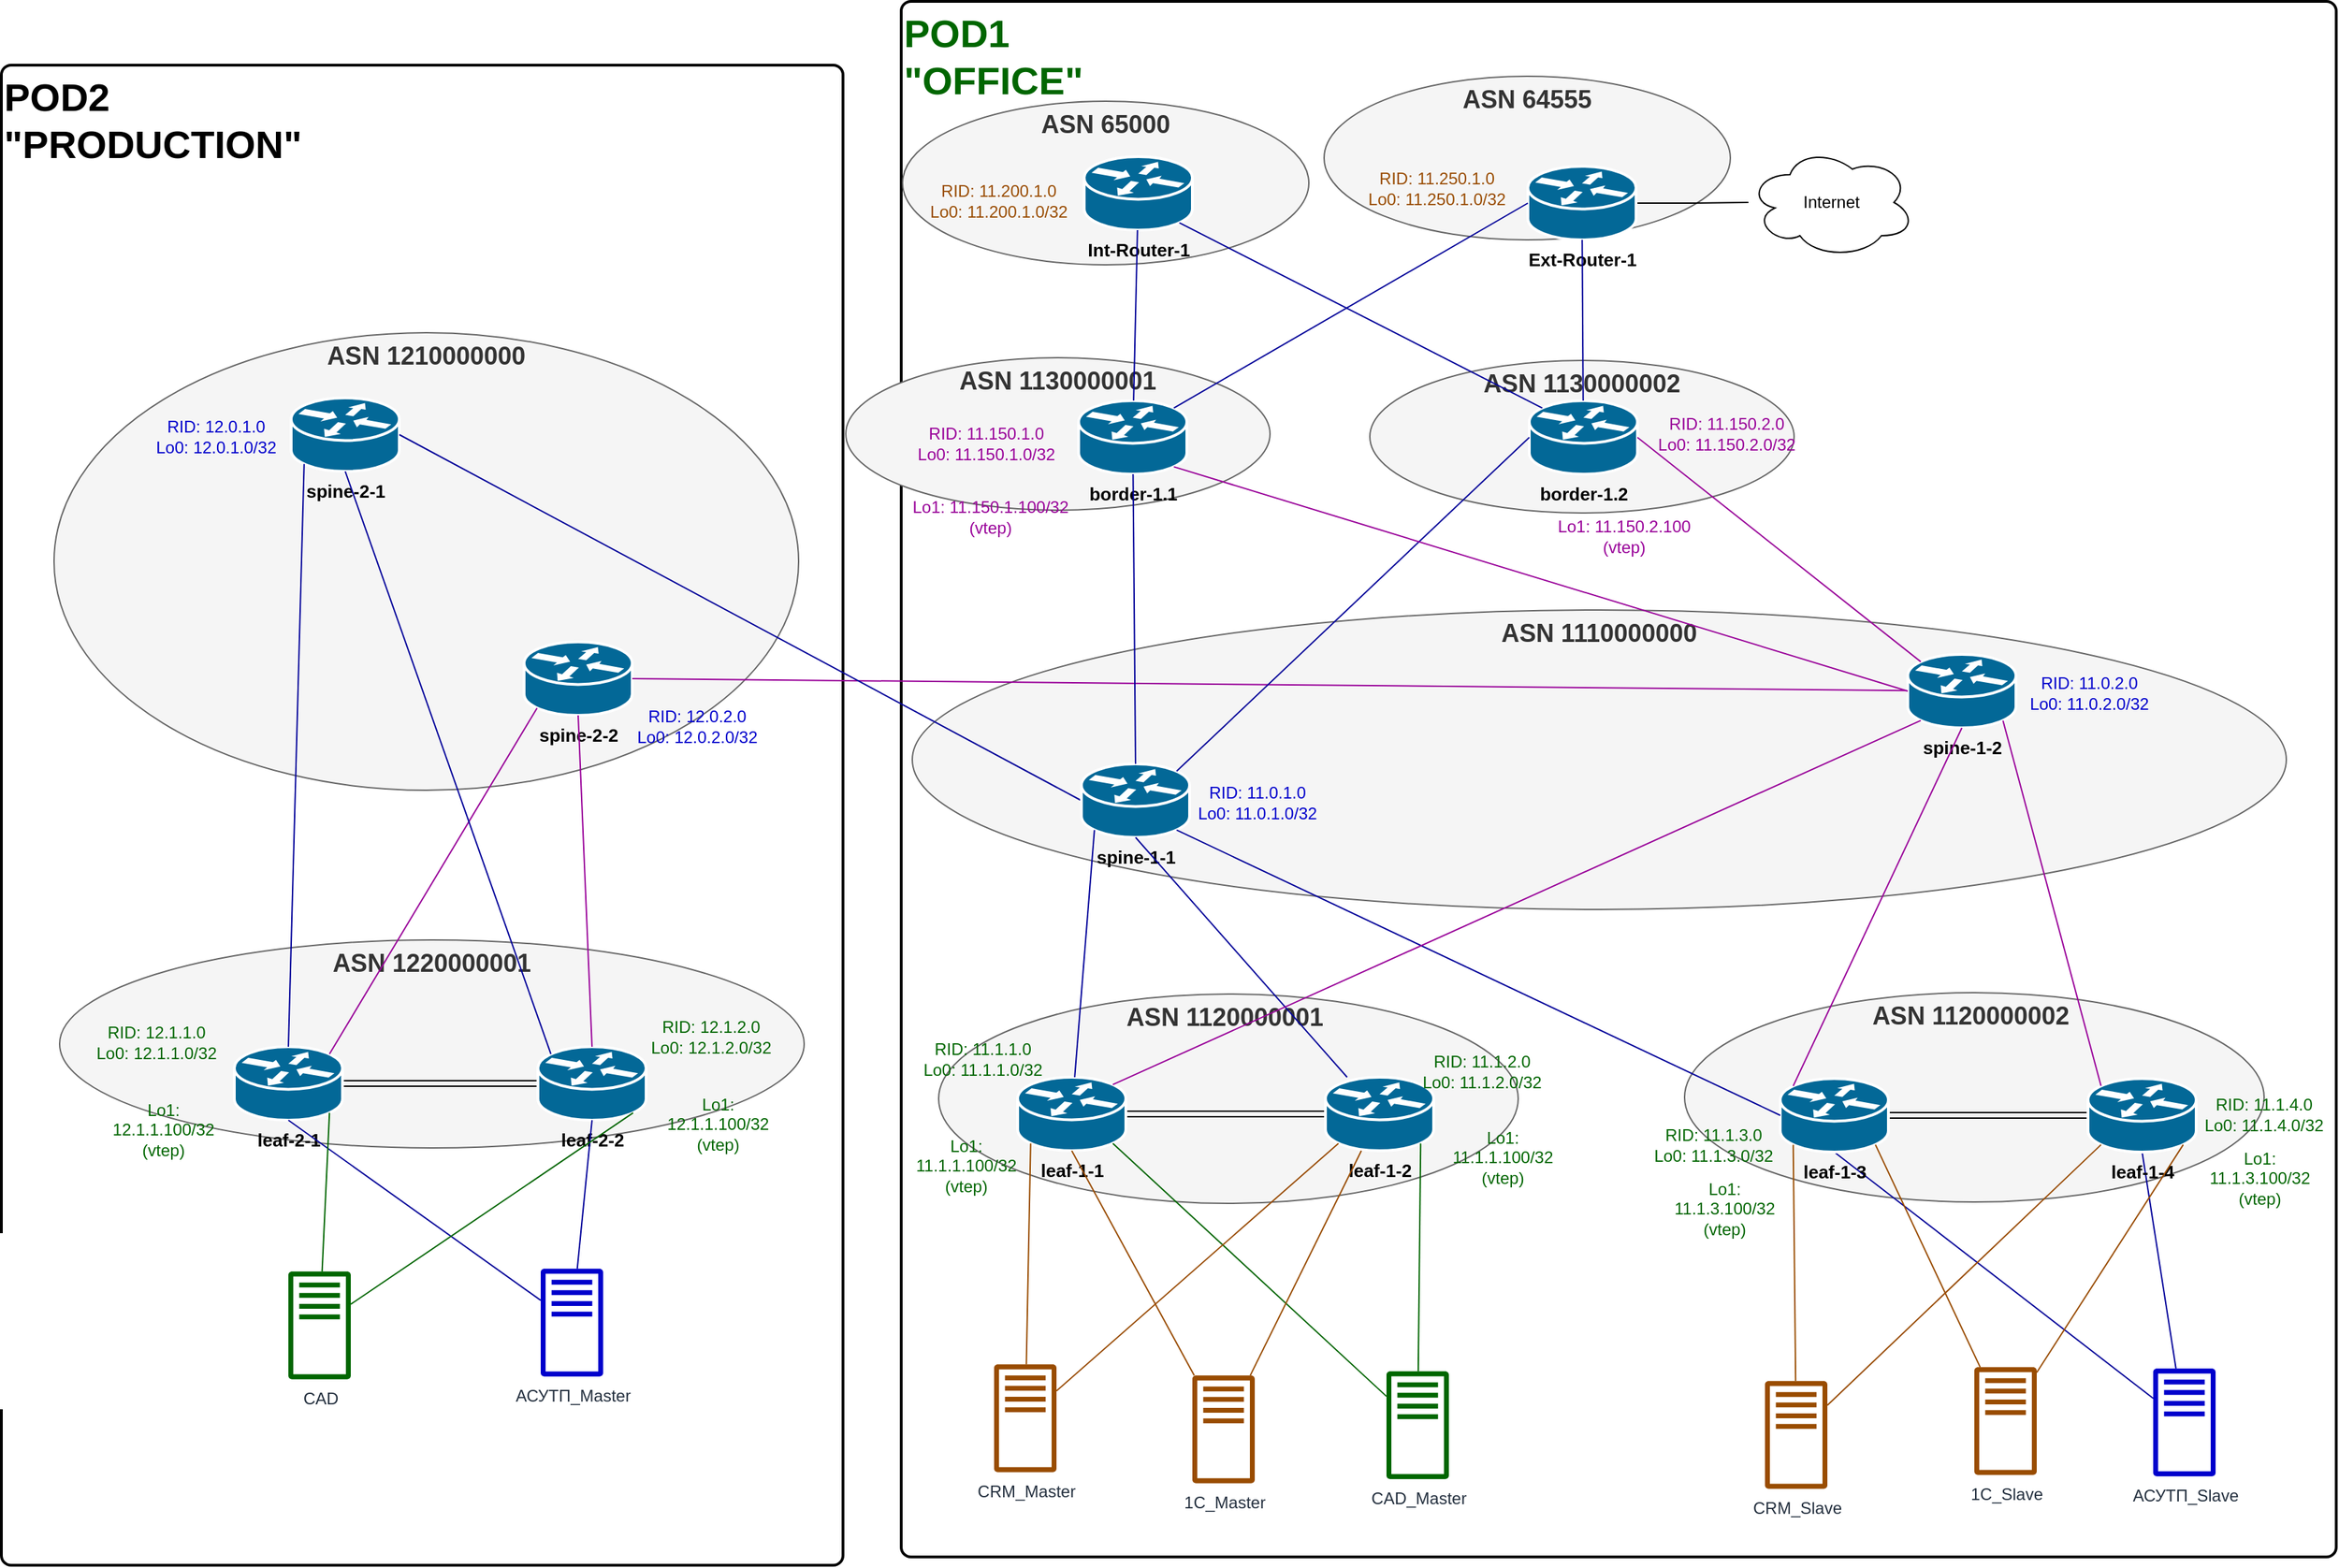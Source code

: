 <mxfile version="22.1.16" type="device">
  <diagram name="BGP underlay" id="HES5_0Id4MavZzvvqZij">
    <mxGraphModel dx="2207" dy="1935" grid="0" gridSize="10" guides="1" tooltips="1" connect="1" arrows="1" fold="1" page="0" pageScale="1" pageWidth="1169" pageHeight="827" math="0" shadow="0">
      <root>
        <mxCell id="0" />
        <mxCell id="1" parent="0" />
        <mxCell id="CJtt-wRgSDD0frSKBa8A-1" value="POD1&lt;br style=&quot;font-size: 28px;&quot;&gt;&quot;OFFICE&quot;" style="rounded=1;whiteSpace=wrap;html=1;absoluteArcSize=1;arcSize=14;strokeWidth=2;align=left;horizontal=1;verticalAlign=top;fontSize=28;fontStyle=1;fontColor=#006600;fillColor=none;" vertex="1" parent="1">
          <mxGeometry x="1189" y="-268" width="1035" height="1122" as="geometry" />
        </mxCell>
        <mxCell id="CJtt-wRgSDD0frSKBa8A-2" value="ASN 1130000002" style="ellipse;whiteSpace=wrap;html=1;fillColor=#f5f5f5;fontColor=#333333;strokeColor=#666666;verticalAlign=top;fontStyle=1;fontSize=18;" vertex="1" parent="1">
          <mxGeometry x="1527" y="-9" width="306" height="110" as="geometry" />
        </mxCell>
        <mxCell id="CJtt-wRgSDD0frSKBa8A-3" value="POD2&lt;br style=&quot;font-size: 28px;&quot;&gt;&quot;PRODUCTION&quot;" style="rounded=1;whiteSpace=wrap;html=1;absoluteArcSize=1;arcSize=14;strokeWidth=2;align=left;horizontal=1;verticalAlign=top;fontSize=28;fontStyle=1;fillColor=none;" vertex="1" parent="1">
          <mxGeometry x="540" y="-222" width="607" height="1082" as="geometry" />
        </mxCell>
        <mxCell id="CJtt-wRgSDD0frSKBa8A-4" value="ASN&amp;nbsp;1220000001" style="ellipse;whiteSpace=wrap;html=1;fillColor=#f5f5f5;fontColor=#333333;strokeColor=#666666;verticalAlign=top;fontStyle=1;fontSize=18;" vertex="1" parent="1">
          <mxGeometry x="582" y="409" width="537" height="150" as="geometry" />
        </mxCell>
        <mxCell id="CJtt-wRgSDD0frSKBa8A-5" value="ASN&amp;nbsp;1210000000" style="ellipse;whiteSpace=wrap;html=1;fillColor=#f5f5f5;fontColor=#333333;strokeColor=#666666;verticalAlign=top;fontStyle=1;fontSize=18;" vertex="1" parent="1">
          <mxGeometry x="578" y="-29" width="537" height="330" as="geometry" />
        </mxCell>
        <mxCell id="CJtt-wRgSDD0frSKBa8A-6" value="ASN 1120000002&amp;nbsp;" style="ellipse;whiteSpace=wrap;html=1;fillColor=#f5f5f5;fontColor=#333333;strokeColor=#666666;verticalAlign=top;fontStyle=1;fontSize=18;" vertex="1" parent="1">
          <mxGeometry x="1754" y="447" width="418" height="151" as="geometry" />
        </mxCell>
        <mxCell id="CJtt-wRgSDD0frSKBa8A-7" value="ASN 1120000001&amp;nbsp;" style="ellipse;whiteSpace=wrap;html=1;fillColor=#f5f5f5;fontColor=#333333;strokeColor=#666666;verticalAlign=top;fontStyle=1;fontSize=18;" vertex="1" parent="1">
          <mxGeometry x="1216" y="448" width="418" height="151" as="geometry" />
        </mxCell>
        <mxCell id="CJtt-wRgSDD0frSKBa8A-8" value="ASN&amp;nbsp;1110000000" style="ellipse;whiteSpace=wrap;html=1;fillColor=#f5f5f5;fontColor=#333333;strokeColor=#666666;verticalAlign=top;fontStyle=1;fontSize=18;" vertex="1" parent="1">
          <mxGeometry x="1197" y="171" width="991" height="216" as="geometry" />
        </mxCell>
        <mxCell id="CJtt-wRgSDD0frSKBa8A-9" value="ASN 1130000001" style="ellipse;whiteSpace=wrap;html=1;fillColor=#f5f5f5;fontColor=#333333;strokeColor=#666666;verticalAlign=top;fontStyle=1;fontSize=18;" vertex="1" parent="1">
          <mxGeometry x="1149" y="-11" width="306" height="110" as="geometry" />
        </mxCell>
        <mxCell id="CJtt-wRgSDD0frSKBa8A-10" value="ASN 65000" style="ellipse;whiteSpace=wrap;html=1;fillColor=#f5f5f5;fontColor=#333333;strokeColor=#666666;verticalAlign=top;fontStyle=1;fontSize=18;" vertex="1" parent="1">
          <mxGeometry x="1190" y="-196" width="293" height="118" as="geometry" />
        </mxCell>
        <mxCell id="CJtt-wRgSDD0frSKBa8A-11" value="ASN 64555" style="ellipse;whiteSpace=wrap;html=1;fillColor=#f5f5f5;fontColor=#333333;strokeColor=#666666;verticalAlign=top;fontStyle=1;fontSize=18;" vertex="1" parent="1">
          <mxGeometry x="1494" y="-214" width="293" height="118" as="geometry" />
        </mxCell>
        <mxCell id="CJtt-wRgSDD0frSKBa8A-12" value="spine-2-1" style="shape=mxgraph.cisco.routers.router;sketch=0;html=1;pointerEvents=1;dashed=0;fillColor=#036897;strokeColor=#ffffff;strokeWidth=2;verticalLabelPosition=bottom;verticalAlign=top;align=center;outlineConnect=0;fontStyle=1;fontSize=13;" vertex="1" parent="1">
          <mxGeometry x="749" y="18" width="78" height="53" as="geometry" />
        </mxCell>
        <mxCell id="CJtt-wRgSDD0frSKBa8A-13" value="spine-2-2" style="shape=mxgraph.cisco.routers.router;sketch=0;html=1;pointerEvents=1;dashed=0;fillColor=#036897;strokeColor=#ffffff;strokeWidth=2;verticalLabelPosition=bottom;verticalAlign=top;align=center;outlineConnect=0;fontStyle=1;fontSize=13;" vertex="1" parent="1">
          <mxGeometry x="917" y="194" width="78" height="53" as="geometry" />
        </mxCell>
        <mxCell id="CJtt-wRgSDD0frSKBa8A-14" style="edgeStyle=orthogonalEdgeStyle;rounded=0;orthogonalLoop=1;jettySize=auto;html=1;endArrow=none;endFill=0;shape=link;" edge="1" parent="1" source="CJtt-wRgSDD0frSKBa8A-15" target="CJtt-wRgSDD0frSKBa8A-16">
          <mxGeometry relative="1" as="geometry" />
        </mxCell>
        <mxCell id="CJtt-wRgSDD0frSKBa8A-15" value="leaf-2-1" style="shape=mxgraph.cisco.routers.router;sketch=0;html=1;pointerEvents=1;dashed=0;fillColor=#036897;strokeColor=#ffffff;strokeWidth=2;verticalLabelPosition=bottom;verticalAlign=top;align=center;outlineConnect=0;fontStyle=1;fontSize=13;" vertex="1" parent="1">
          <mxGeometry x="708" y="486" width="78" height="53" as="geometry" />
        </mxCell>
        <mxCell id="CJtt-wRgSDD0frSKBa8A-16" value="leaf-2-2" style="shape=mxgraph.cisco.routers.router;sketch=0;html=1;pointerEvents=1;dashed=0;fillColor=#036897;strokeColor=#ffffff;strokeWidth=2;verticalLabelPosition=bottom;verticalAlign=top;align=center;outlineConnect=0;fontStyle=1;fontSize=13;" vertex="1" parent="1">
          <mxGeometry x="927" y="486" width="78" height="53" as="geometry" />
        </mxCell>
        <mxCell id="CJtt-wRgSDD0frSKBa8A-17" value="" style="endArrow=none;html=1;rounded=0;entryX=0.12;entryY=0.9;entryDx=0;entryDy=0;entryPerimeter=0;exitX=0.5;exitY=0;exitDx=0;exitDy=0;exitPerimeter=0;fontSize=8;strokeColor=#000099;" edge="1" parent="1" source="CJtt-wRgSDD0frSKBa8A-15" target="CJtt-wRgSDD0frSKBa8A-12">
          <mxGeometry width="50" height="50" relative="1" as="geometry">
            <mxPoint x="1038" y="458" as="sourcePoint" />
            <mxPoint x="1088" y="408" as="targetPoint" />
          </mxGeometry>
        </mxCell>
        <mxCell id="CJtt-wRgSDD0frSKBa8A-18" value="" style="endArrow=none;html=1;rounded=0;exitX=0.88;exitY=0.1;exitDx=0;exitDy=0;exitPerimeter=0;entryX=0.12;entryY=0.9;entryDx=0;entryDy=0;entryPerimeter=0;strokeColor=#990099;" edge="1" parent="1" source="CJtt-wRgSDD0frSKBa8A-15" target="CJtt-wRgSDD0frSKBa8A-13">
          <mxGeometry width="50" height="50" relative="1" as="geometry">
            <mxPoint x="647" y="438" as="sourcePoint" />
            <mxPoint x="797" y="206" as="targetPoint" />
          </mxGeometry>
        </mxCell>
        <mxCell id="CJtt-wRgSDD0frSKBa8A-19" value="" style="endArrow=none;html=1;rounded=0;entryX=0.5;entryY=1;entryDx=0;entryDy=0;entryPerimeter=0;exitX=0.12;exitY=0.1;exitDx=0;exitDy=0;exitPerimeter=0;strokeColor=#000099;" edge="1" parent="1" source="CJtt-wRgSDD0frSKBa8A-16" target="CJtt-wRgSDD0frSKBa8A-12">
          <mxGeometry width="50" height="50" relative="1" as="geometry">
            <mxPoint x="768" y="470" as="sourcePoint" />
            <mxPoint x="818" y="208" as="targetPoint" />
          </mxGeometry>
        </mxCell>
        <mxCell id="CJtt-wRgSDD0frSKBa8A-20" value="" style="endArrow=none;html=1;rounded=0;entryX=0.5;entryY=1;entryDx=0;entryDy=0;entryPerimeter=0;exitX=0.5;exitY=0;exitDx=0;exitDy=0;exitPerimeter=0;strokeColor=#990099;" edge="1" parent="1" source="CJtt-wRgSDD0frSKBa8A-16" target="CJtt-wRgSDD0frSKBa8A-13">
          <mxGeometry width="50" height="50" relative="1" as="geometry">
            <mxPoint x="758" y="465" as="sourcePoint" />
            <mxPoint x="1124" y="228" as="targetPoint" />
          </mxGeometry>
        </mxCell>
        <mxCell id="CJtt-wRgSDD0frSKBa8A-21" value="" style="endArrow=none;html=1;rounded=0;fontSize=11;strokeColor=#990099;entryX=1;entryY=0.5;entryDx=0;entryDy=0;entryPerimeter=0;" edge="1" parent="1" source="CJtt-wRgSDD0frSKBa8A-30" target="CJtt-wRgSDD0frSKBa8A-13">
          <mxGeometry width="50" height="50" relative="1" as="geometry">
            <mxPoint x="951.36" y="464.3" as="sourcePoint" />
            <mxPoint x="1054" y="107" as="targetPoint" />
          </mxGeometry>
        </mxCell>
        <mxCell id="CJtt-wRgSDD0frSKBa8A-22" value="" style="endArrow=none;html=1;rounded=0;entryX=1;entryY=0.5;entryDx=0;entryDy=0;entryPerimeter=0;exitX=0;exitY=0.5;exitDx=0;exitDy=0;exitPerimeter=0;strokeColor=#000099;" edge="1" parent="1" source="CJtt-wRgSDD0frSKBa8A-29" target="CJtt-wRgSDD0frSKBa8A-12">
          <mxGeometry width="50" height="50" relative="1" as="geometry">
            <mxPoint x="981.0" y="459" as="sourcePoint" />
            <mxPoint x="736" y="177" as="targetPoint" />
          </mxGeometry>
        </mxCell>
        <mxCell id="CJtt-wRgSDD0frSKBa8A-23" value="" style="endArrow=none;html=1;rounded=0;fontSize=8;strokeColor=#000099;entryX=0.5;entryY=1;entryDx=0;entryDy=0;entryPerimeter=0;" edge="1" parent="1" source="CJtt-wRgSDD0frSKBa8A-28" target="CJtt-wRgSDD0frSKBa8A-15">
          <mxGeometry width="50" height="50" relative="1" as="geometry">
            <mxPoint x="689.5" y="685" as="sourcePoint" />
            <mxPoint x="790.002" y="530" as="targetPoint" />
          </mxGeometry>
        </mxCell>
        <mxCell id="CJtt-wRgSDD0frSKBa8A-24" value="" style="endArrow=none;html=1;rounded=0;fontSize=8;strokeColor=#000099;entryX=0.5;entryY=1;entryDx=0;entryDy=0;entryPerimeter=0;" edge="1" parent="1" source="CJtt-wRgSDD0frSKBa8A-28" target="CJtt-wRgSDD0frSKBa8A-16">
          <mxGeometry width="50" height="50" relative="1" as="geometry">
            <mxPoint x="838" y="688" as="sourcePoint" />
            <mxPoint x="757" y="549" as="targetPoint" />
          </mxGeometry>
        </mxCell>
        <mxCell id="CJtt-wRgSDD0frSKBa8A-25" value="CAD" style="sketch=0;outlineConnect=0;fontColor=#232F3E;gradientColor=none;fillColor=#006600;strokeColor=none;dashed=0;verticalLabelPosition=bottom;verticalAlign=top;align=center;html=1;fontSize=12;fontStyle=0;aspect=fixed;pointerEvents=1;shape=mxgraph.aws4.traditional_server;" vertex="1" parent="1">
          <mxGeometry x="747" y="648" width="45" height="78" as="geometry" />
        </mxCell>
        <mxCell id="CJtt-wRgSDD0frSKBa8A-26" value="" style="endArrow=none;html=1;rounded=0;fontSize=8;strokeColor=#006600;entryX=0.88;entryY=0.9;entryDx=0;entryDy=0;entryPerimeter=0;" edge="1" parent="1" source="CJtt-wRgSDD0frSKBa8A-25" target="CJtt-wRgSDD0frSKBa8A-16">
          <mxGeometry width="50" height="50" relative="1" as="geometry">
            <mxPoint x="844" y="825" as="sourcePoint" />
            <mxPoint x="972" y="676" as="targetPoint" />
          </mxGeometry>
        </mxCell>
        <mxCell id="CJtt-wRgSDD0frSKBa8A-27" value="" style="endArrow=none;html=1;rounded=0;fontSize=8;strokeColor=#006600;entryX=0.88;entryY=0.9;entryDx=0;entryDy=0;entryPerimeter=0;" edge="1" parent="1" source="CJtt-wRgSDD0frSKBa8A-25" target="CJtt-wRgSDD0frSKBa8A-15">
          <mxGeometry width="50" height="50" relative="1" as="geometry">
            <mxPoint x="841" y="775" as="sourcePoint" />
            <mxPoint x="753" y="676" as="targetPoint" />
          </mxGeometry>
        </mxCell>
        <mxCell id="CJtt-wRgSDD0frSKBa8A-28" value="АСУТП_Master" style="sketch=0;outlineConnect=0;fontColor=#232F3E;gradientColor=none;fillColor=#0000CC;strokeColor=none;dashed=0;verticalLabelPosition=bottom;verticalAlign=top;align=center;html=1;fontSize=12;fontStyle=0;aspect=fixed;pointerEvents=1;shape=mxgraph.aws4.traditional_server;" vertex="1" parent="1">
          <mxGeometry x="929" y="646" width="45" height="78" as="geometry" />
        </mxCell>
        <mxCell id="CJtt-wRgSDD0frSKBa8A-29" value="spine-1-1" style="shape=mxgraph.cisco.routers.router;sketch=0;html=1;pointerEvents=1;dashed=0;fillColor=#036897;strokeColor=#ffffff;strokeWidth=2;verticalLabelPosition=bottom;verticalAlign=top;align=center;outlineConnect=0;fontStyle=1;fontSize=13;" vertex="1" parent="1">
          <mxGeometry x="1319" y="282" width="78" height="53" as="geometry" />
        </mxCell>
        <mxCell id="CJtt-wRgSDD0frSKBa8A-30" value="spine-1-2" style="shape=mxgraph.cisco.routers.router;sketch=0;html=1;pointerEvents=1;dashed=0;fillColor=#036897;strokeColor=#ffffff;strokeWidth=2;verticalLabelPosition=bottom;verticalAlign=top;align=center;outlineConnect=0;fontStyle=1;fontSize=13;" vertex="1" parent="1">
          <mxGeometry x="1915" y="203" width="78" height="53" as="geometry" />
        </mxCell>
        <mxCell id="CJtt-wRgSDD0frSKBa8A-31" style="edgeStyle=orthogonalEdgeStyle;rounded=0;orthogonalLoop=1;jettySize=auto;html=1;endArrow=none;endFill=0;shape=link;" edge="1" parent="1" source="CJtt-wRgSDD0frSKBa8A-32" target="CJtt-wRgSDD0frSKBa8A-33">
          <mxGeometry relative="1" as="geometry" />
        </mxCell>
        <mxCell id="CJtt-wRgSDD0frSKBa8A-32" value="leaf-1-1" style="shape=mxgraph.cisco.routers.router;sketch=0;html=1;pointerEvents=1;dashed=0;fillColor=#036897;strokeColor=#ffffff;strokeWidth=2;verticalLabelPosition=bottom;verticalAlign=top;align=center;outlineConnect=0;fontStyle=1;fontSize=13;" vertex="1" parent="1">
          <mxGeometry x="1273" y="508" width="78" height="53" as="geometry" />
        </mxCell>
        <mxCell id="CJtt-wRgSDD0frSKBa8A-33" value="leaf-1-2" style="shape=mxgraph.cisco.routers.router;sketch=0;html=1;pointerEvents=1;dashed=0;fillColor=#036897;strokeColor=#ffffff;strokeWidth=2;verticalLabelPosition=bottom;verticalAlign=top;align=center;outlineConnect=0;fontStyle=1;fontSize=13;" vertex="1" parent="1">
          <mxGeometry x="1495" y="508" width="78" height="53" as="geometry" />
        </mxCell>
        <mxCell id="CJtt-wRgSDD0frSKBa8A-34" value="" style="endArrow=none;html=1;rounded=0;fontSize=8;strokeColor=#000099;entryX=0.5;entryY=1;entryDx=0;entryDy=0;entryPerimeter=0;" edge="1" parent="1" source="CJtt-wRgSDD0frSKBa8A-39" target="CJtt-wRgSDD0frSKBa8A-49">
          <mxGeometry width="50" height="50" relative="1" as="geometry">
            <mxPoint x="1256.5" y="708" as="sourcePoint" />
            <mxPoint x="1266" y="526" as="targetPoint" />
          </mxGeometry>
        </mxCell>
        <mxCell id="CJtt-wRgSDD0frSKBa8A-35" value="" style="endArrow=none;html=1;rounded=0;fontSize=8;strokeColor=#000099;entryX=0.5;entryY=1;entryDx=0;entryDy=0;entryPerimeter=0;" edge="1" parent="1" source="CJtt-wRgSDD0frSKBa8A-39" target="CJtt-wRgSDD0frSKBa8A-50">
          <mxGeometry width="50" height="50" relative="1" as="geometry">
            <mxPoint x="1405" y="711" as="sourcePoint" />
            <mxPoint x="1324" y="572" as="targetPoint" />
          </mxGeometry>
        </mxCell>
        <mxCell id="CJtt-wRgSDD0frSKBa8A-36" value="CAD_Master" style="sketch=0;outlineConnect=0;fontColor=#232F3E;gradientColor=none;fillColor=#006600;strokeColor=none;dashed=0;verticalLabelPosition=bottom;verticalAlign=top;align=center;html=1;fontSize=12;fontStyle=0;aspect=fixed;pointerEvents=1;shape=mxgraph.aws4.traditional_server;" vertex="1" parent="1">
          <mxGeometry x="1539" y="720" width="45" height="78" as="geometry" />
        </mxCell>
        <mxCell id="CJtt-wRgSDD0frSKBa8A-37" value="" style="endArrow=none;html=1;rounded=0;fontSize=8;strokeColor=#006600;entryX=0.88;entryY=0.9;entryDx=0;entryDy=0;entryPerimeter=0;" edge="1" parent="1" source="CJtt-wRgSDD0frSKBa8A-36" target="CJtt-wRgSDD0frSKBa8A-33">
          <mxGeometry width="50" height="50" relative="1" as="geometry">
            <mxPoint x="1411" y="848" as="sourcePoint" />
            <mxPoint x="1539" y="699" as="targetPoint" />
          </mxGeometry>
        </mxCell>
        <mxCell id="CJtt-wRgSDD0frSKBa8A-38" value="" style="endArrow=none;html=1;rounded=0;fontSize=8;strokeColor=#006600;entryX=0.88;entryY=0.9;entryDx=0;entryDy=0;entryPerimeter=0;" edge="1" parent="1" source="CJtt-wRgSDD0frSKBa8A-36" target="CJtt-wRgSDD0frSKBa8A-32">
          <mxGeometry width="50" height="50" relative="1" as="geometry">
            <mxPoint x="1408" y="798" as="sourcePoint" />
            <mxPoint x="1320" y="699" as="targetPoint" />
          </mxGeometry>
        </mxCell>
        <mxCell id="CJtt-wRgSDD0frSKBa8A-39" value="АСУТП_Slave" style="sketch=0;outlineConnect=0;fontColor=#232F3E;gradientColor=none;fillColor=#0000CC;strokeColor=none;dashed=0;verticalLabelPosition=bottom;verticalAlign=top;align=center;html=1;fontSize=12;fontStyle=0;aspect=fixed;pointerEvents=1;shape=mxgraph.aws4.traditional_server;" vertex="1" parent="1">
          <mxGeometry x="2092" y="718" width="45" height="78" as="geometry" />
        </mxCell>
        <mxCell id="CJtt-wRgSDD0frSKBa8A-40" value="" style="endArrow=none;html=1;rounded=0;entryX=0.12;entryY=0.9;entryDx=0;entryDy=0;entryPerimeter=0;fontSize=8;strokeColor=#000099;" edge="1" parent="1" source="CJtt-wRgSDD0frSKBa8A-32" target="CJtt-wRgSDD0frSKBa8A-29">
          <mxGeometry width="50" height="50" relative="1" as="geometry">
            <mxPoint x="950" y="721" as="sourcePoint" />
            <mxPoint x="959" y="359" as="targetPoint" />
          </mxGeometry>
        </mxCell>
        <mxCell id="CJtt-wRgSDD0frSKBa8A-41" value="CRM_Master" style="sketch=0;outlineConnect=0;fontColor=#232F3E;gradientColor=none;fillColor=#994C00;strokeColor=none;dashed=0;verticalLabelPosition=bottom;verticalAlign=top;align=center;html=1;fontSize=12;fontStyle=0;aspect=fixed;pointerEvents=1;shape=mxgraph.aws4.traditional_server;" vertex="1" parent="1">
          <mxGeometry x="1256" y="715" width="45" height="78" as="geometry" />
        </mxCell>
        <mxCell id="CJtt-wRgSDD0frSKBa8A-42" value="" style="endArrow=none;html=1;rounded=0;fontSize=8;strokeColor=#994C00;entryX=0.12;entryY=0.9;entryDx=0;entryDy=0;entryPerimeter=0;" edge="1" parent="1" source="CJtt-wRgSDD0frSKBa8A-41" target="CJtt-wRgSDD0frSKBa8A-32">
          <mxGeometry width="50" height="50" relative="1" as="geometry">
            <mxPoint x="1385" y="727" as="sourcePoint" />
            <mxPoint x="1419" y="609" as="targetPoint" />
          </mxGeometry>
        </mxCell>
        <mxCell id="CJtt-wRgSDD0frSKBa8A-43" value="" style="endArrow=none;html=1;rounded=0;fontSize=8;strokeColor=#994C00;entryX=0.12;entryY=0.9;entryDx=0;entryDy=0;entryPerimeter=0;" edge="1" parent="1" source="CJtt-wRgSDD0frSKBa8A-41" target="CJtt-wRgSDD0frSKBa8A-33">
          <mxGeometry width="50" height="50" relative="1" as="geometry">
            <mxPoint x="1416" y="744" as="sourcePoint" />
            <mxPoint x="1292" y="566" as="targetPoint" />
          </mxGeometry>
        </mxCell>
        <mxCell id="CJtt-wRgSDD0frSKBa8A-44" value="" style="endArrow=none;html=1;rounded=0;fontSize=8;strokeColor=#000099;entryX=0.5;entryY=1;entryDx=0;entryDy=0;entryPerimeter=0;" edge="1" parent="1" source="CJtt-wRgSDD0frSKBa8A-33" target="CJtt-wRgSDD0frSKBa8A-29">
          <mxGeometry width="50" height="50" relative="1" as="geometry">
            <mxPoint x="1322" y="518" as="sourcePoint" />
            <mxPoint x="1320" y="326" as="targetPoint" />
          </mxGeometry>
        </mxCell>
        <mxCell id="CJtt-wRgSDD0frSKBa8A-45" value="1С_Master" style="sketch=0;outlineConnect=0;fontColor=#232F3E;gradientColor=none;fillColor=#994C00;strokeColor=none;dashed=0;verticalLabelPosition=bottom;verticalAlign=top;align=center;html=1;fontSize=12;fontStyle=0;aspect=fixed;pointerEvents=1;shape=mxgraph.aws4.traditional_server;" vertex="1" parent="1">
          <mxGeometry x="1399" y="723" width="45" height="78" as="geometry" />
        </mxCell>
        <mxCell id="CJtt-wRgSDD0frSKBa8A-46" value="" style="endArrow=none;html=1;rounded=0;fontSize=8;strokeColor=#994C00;entryX=0.5;entryY=1;entryDx=0;entryDy=0;entryPerimeter=0;" edge="1" parent="1" source="CJtt-wRgSDD0frSKBa8A-45" target="CJtt-wRgSDD0frSKBa8A-32">
          <mxGeometry width="50" height="50" relative="1" as="geometry">
            <mxPoint x="1510" y="732" as="sourcePoint" />
            <mxPoint x="1326.0" y="528" as="targetPoint" />
          </mxGeometry>
        </mxCell>
        <mxCell id="CJtt-wRgSDD0frSKBa8A-47" value="" style="endArrow=none;html=1;rounded=0;fontSize=8;strokeColor=#994C00;" edge="1" parent="1" source="CJtt-wRgSDD0frSKBa8A-45" target="CJtt-wRgSDD0frSKBa8A-33">
          <mxGeometry width="50" height="50" relative="1" as="geometry">
            <mxPoint x="1541" y="749" as="sourcePoint" />
            <mxPoint x="1541.791" y="528" as="targetPoint" />
          </mxGeometry>
        </mxCell>
        <mxCell id="CJtt-wRgSDD0frSKBa8A-48" style="edgeStyle=orthogonalEdgeStyle;rounded=0;orthogonalLoop=1;jettySize=auto;html=1;endArrow=none;endFill=0;shape=link;" edge="1" parent="1" source="CJtt-wRgSDD0frSKBa8A-49" target="CJtt-wRgSDD0frSKBa8A-50">
          <mxGeometry relative="1" as="geometry" />
        </mxCell>
        <mxCell id="CJtt-wRgSDD0frSKBa8A-49" value="leaf-1-3" style="shape=mxgraph.cisco.routers.router;sketch=0;html=1;pointerEvents=1;dashed=0;fillColor=#036897;strokeColor=#ffffff;strokeWidth=2;verticalLabelPosition=bottom;verticalAlign=top;align=center;outlineConnect=0;fontStyle=1;fontSize=13;" vertex="1" parent="1">
          <mxGeometry x="1823" y="509" width="78" height="53" as="geometry" />
        </mxCell>
        <mxCell id="CJtt-wRgSDD0frSKBa8A-50" value="leaf-1-4" style="shape=mxgraph.cisco.routers.router;sketch=0;html=1;pointerEvents=1;dashed=0;fillColor=#036897;strokeColor=#ffffff;strokeWidth=2;verticalLabelPosition=bottom;verticalAlign=top;align=center;outlineConnect=0;fontStyle=1;fontSize=13;" vertex="1" parent="1">
          <mxGeometry x="2045" y="509" width="78" height="53" as="geometry" />
        </mxCell>
        <mxCell id="CJtt-wRgSDD0frSKBa8A-51" value="CRM_Slave" style="sketch=0;outlineConnect=0;fontColor=#232F3E;gradientColor=none;fillColor=#994C00;strokeColor=none;dashed=0;verticalLabelPosition=bottom;verticalAlign=top;align=center;html=1;fontSize=12;fontStyle=0;aspect=fixed;pointerEvents=1;shape=mxgraph.aws4.traditional_server;" vertex="1" parent="1">
          <mxGeometry x="1812" y="727" width="45" height="78" as="geometry" />
        </mxCell>
        <mxCell id="CJtt-wRgSDD0frSKBa8A-52" value="" style="endArrow=none;html=1;rounded=0;fontSize=8;strokeColor=#994C00;entryX=0.12;entryY=0.9;entryDx=0;entryDy=0;entryPerimeter=0;" edge="1" parent="1" source="CJtt-wRgSDD0frSKBa8A-51" target="CJtt-wRgSDD0frSKBa8A-49">
          <mxGeometry width="50" height="50" relative="1" as="geometry">
            <mxPoint x="1935" y="728" as="sourcePoint" />
            <mxPoint x="1969" y="610" as="targetPoint" />
          </mxGeometry>
        </mxCell>
        <mxCell id="CJtt-wRgSDD0frSKBa8A-53" value="" style="endArrow=none;html=1;rounded=0;fontSize=8;strokeColor=#994C00;entryX=0.12;entryY=0.9;entryDx=0;entryDy=0;entryPerimeter=0;" edge="1" parent="1" source="CJtt-wRgSDD0frSKBa8A-51" target="CJtt-wRgSDD0frSKBa8A-50">
          <mxGeometry width="50" height="50" relative="1" as="geometry">
            <mxPoint x="1966" y="745" as="sourcePoint" />
            <mxPoint x="1842" y="567" as="targetPoint" />
          </mxGeometry>
        </mxCell>
        <mxCell id="CJtt-wRgSDD0frSKBa8A-54" value="1С_Slave" style="sketch=0;outlineConnect=0;fontColor=#232F3E;gradientColor=none;fillColor=#994C00;strokeColor=none;dashed=0;verticalLabelPosition=bottom;verticalAlign=top;align=center;html=1;fontSize=12;fontStyle=0;aspect=fixed;pointerEvents=1;shape=mxgraph.aws4.traditional_server;" vertex="1" parent="1">
          <mxGeometry x="1963" y="717" width="45" height="78" as="geometry" />
        </mxCell>
        <mxCell id="CJtt-wRgSDD0frSKBa8A-55" value="" style="endArrow=none;html=1;rounded=0;fontSize=8;strokeColor=#994C00;entryX=0.88;entryY=0.9;entryDx=0;entryDy=0;entryPerimeter=0;" edge="1" parent="1" source="CJtt-wRgSDD0frSKBa8A-54" target="CJtt-wRgSDD0frSKBa8A-49">
          <mxGeometry width="50" height="50" relative="1" as="geometry">
            <mxPoint x="2060" y="733" as="sourcePoint" />
            <mxPoint x="1876.0" y="529" as="targetPoint" />
          </mxGeometry>
        </mxCell>
        <mxCell id="CJtt-wRgSDD0frSKBa8A-56" value="" style="endArrow=none;html=1;rounded=0;fontSize=8;strokeColor=#994C00;entryX=0.88;entryY=0.9;entryDx=0;entryDy=0;entryPerimeter=0;" edge="1" parent="1" source="CJtt-wRgSDD0frSKBa8A-54" target="CJtt-wRgSDD0frSKBa8A-50">
          <mxGeometry width="50" height="50" relative="1" as="geometry">
            <mxPoint x="2091" y="750" as="sourcePoint" />
            <mxPoint x="2091.791" y="529" as="targetPoint" />
          </mxGeometry>
        </mxCell>
        <mxCell id="CJtt-wRgSDD0frSKBa8A-57" value="border-1.1" style="shape=mxgraph.cisco.routers.router;sketch=0;html=1;pointerEvents=1;dashed=0;fillColor=#036897;strokeColor=#ffffff;strokeWidth=2;verticalLabelPosition=bottom;verticalAlign=top;align=center;outlineConnect=0;fontStyle=1;fontSize=13;" vertex="1" parent="1">
          <mxGeometry x="1317" y="20" width="78" height="53" as="geometry" />
        </mxCell>
        <mxCell id="CJtt-wRgSDD0frSKBa8A-58" value="border-1.2" style="shape=mxgraph.cisco.routers.router;sketch=0;html=1;pointerEvents=1;dashed=0;fillColor=#036897;strokeColor=#ffffff;strokeWidth=2;verticalLabelPosition=bottom;verticalAlign=top;align=center;outlineConnect=0;fontStyle=1;fontSize=13;" vertex="1" parent="1">
          <mxGeometry x="1642" y="20" width="78" height="53" as="geometry" />
        </mxCell>
        <mxCell id="CJtt-wRgSDD0frSKBa8A-59" value="Int-Router-1" style="shape=mxgraph.cisco.routers.router;sketch=0;html=1;pointerEvents=1;dashed=0;fillColor=#036897;strokeColor=#ffffff;strokeWidth=2;verticalLabelPosition=bottom;verticalAlign=top;align=center;outlineConnect=0;fontStyle=1;fontSize=13;" vertex="1" parent="1">
          <mxGeometry x="1321" y="-156" width="78" height="53" as="geometry" />
        </mxCell>
        <mxCell id="CJtt-wRgSDD0frSKBa8A-60" style="edgeStyle=orthogonalEdgeStyle;rounded=0;orthogonalLoop=1;jettySize=auto;html=1;exitX=1;exitY=0.5;exitDx=0;exitDy=0;exitPerimeter=0;endArrow=none;endFill=0;" edge="1" parent="1" source="CJtt-wRgSDD0frSKBa8A-61" target="CJtt-wRgSDD0frSKBa8A-74">
          <mxGeometry relative="1" as="geometry" />
        </mxCell>
        <mxCell id="CJtt-wRgSDD0frSKBa8A-61" value="Ext-Router-1" style="shape=mxgraph.cisco.routers.router;sketch=0;html=1;pointerEvents=1;dashed=0;fillColor=#036897;strokeColor=#ffffff;strokeWidth=2;verticalLabelPosition=bottom;verticalAlign=top;align=center;outlineConnect=0;fontStyle=1;fontSize=13;" vertex="1" parent="1">
          <mxGeometry x="1641" y="-149" width="78" height="53" as="geometry" />
        </mxCell>
        <mxCell id="CJtt-wRgSDD0frSKBa8A-62" value="" style="endArrow=none;html=1;rounded=0;fontSize=8;strokeColor=#000099;" edge="1" parent="1" source="CJtt-wRgSDD0frSKBa8A-57" target="CJtt-wRgSDD0frSKBa8A-59">
          <mxGeometry width="50" height="50" relative="1" as="geometry">
            <mxPoint x="959" y="328" as="sourcePoint" />
            <mxPoint x="788" y="131" as="targetPoint" />
          </mxGeometry>
        </mxCell>
        <mxCell id="CJtt-wRgSDD0frSKBa8A-63" value="" style="endArrow=none;html=1;rounded=0;entryX=0.88;entryY=0.9;entryDx=0;entryDy=0;entryPerimeter=0;fontSize=8;strokeColor=#000099;exitX=0.12;exitY=0.1;exitDx=0;exitDy=0;exitPerimeter=0;" edge="1" parent="1" source="CJtt-wRgSDD0frSKBa8A-58" target="CJtt-wRgSDD0frSKBa8A-59">
          <mxGeometry width="50" height="50" relative="1" as="geometry">
            <mxPoint x="1401" y="4" as="sourcePoint" />
            <mxPoint x="1392" y="-151" as="targetPoint" />
          </mxGeometry>
        </mxCell>
        <mxCell id="CJtt-wRgSDD0frSKBa8A-64" value="" style="endArrow=none;html=1;rounded=0;entryX=0;entryY=0.5;entryDx=0;entryDy=0;entryPerimeter=0;fontSize=8;strokeColor=#000099;exitX=0.88;exitY=0.1;exitDx=0;exitDy=0;exitPerimeter=0;" edge="1" parent="1" source="CJtt-wRgSDD0frSKBa8A-57" target="CJtt-wRgSDD0frSKBa8A-61">
          <mxGeometry width="50" height="50" relative="1" as="geometry">
            <mxPoint x="1401" y="4" as="sourcePoint" />
            <mxPoint x="1392" y="-151" as="targetPoint" />
          </mxGeometry>
        </mxCell>
        <mxCell id="CJtt-wRgSDD0frSKBa8A-65" value="" style="endArrow=none;html=1;rounded=0;fontSize=8;strokeColor=#000099;" edge="1" parent="1" source="CJtt-wRgSDD0frSKBa8A-58" target="CJtt-wRgSDD0frSKBa8A-61">
          <mxGeometry width="50" height="50" relative="1" as="geometry">
            <mxPoint x="1401" y="-64" as="sourcePoint" />
            <mxPoint x="1392" y="-219" as="targetPoint" />
          </mxGeometry>
        </mxCell>
        <mxCell id="CJtt-wRgSDD0frSKBa8A-66" value="" style="endArrow=none;html=1;rounded=0;entryX=0.88;entryY=0.9;entryDx=0;entryDy=0;entryPerimeter=0;fontSize=8;strokeColor=#000099;exitX=0;exitY=0.5;exitDx=0;exitDy=0;exitPerimeter=0;" edge="1" parent="1" source="CJtt-wRgSDD0frSKBa8A-49" target="CJtt-wRgSDD0frSKBa8A-29">
          <mxGeometry width="50" height="50" relative="1" as="geometry">
            <mxPoint x="1533" y="518" as="sourcePoint" />
            <mxPoint x="1438" y="294" as="targetPoint" />
          </mxGeometry>
        </mxCell>
        <mxCell id="CJtt-wRgSDD0frSKBa8A-67" value="" style="endArrow=none;html=1;rounded=0;entryX=0.12;entryY=0.9;entryDx=0;entryDy=0;entryPerimeter=0;fontSize=11;strokeColor=#990099;exitX=0.88;exitY=0.1;exitDx=0;exitDy=0;exitPerimeter=0;" edge="1" parent="1" source="CJtt-wRgSDD0frSKBa8A-32" target="CJtt-wRgSDD0frSKBa8A-30">
          <mxGeometry width="50" height="50" relative="1" as="geometry">
            <mxPoint x="1327" y="518" as="sourcePoint" />
            <mxPoint x="1371" y="294" as="targetPoint" />
          </mxGeometry>
        </mxCell>
        <mxCell id="CJtt-wRgSDD0frSKBa8A-68" value="" style="endArrow=none;html=1;rounded=0;entryX=0.5;entryY=1;entryDx=0;entryDy=0;entryPerimeter=0;fontSize=11;strokeColor=#990099;exitX=0.12;exitY=0.1;exitDx=0;exitDy=0;exitPerimeter=0;" edge="1" parent="1" source="CJtt-wRgSDD0frSKBa8A-49" target="CJtt-wRgSDD0frSKBa8A-30">
          <mxGeometry width="50" height="50" relative="1" as="geometry">
            <mxPoint x="1352" y="523" as="sourcePoint" />
            <mxPoint x="1613" y="142" as="targetPoint" />
          </mxGeometry>
        </mxCell>
        <mxCell id="CJtt-wRgSDD0frSKBa8A-69" value="" style="endArrow=none;html=1;rounded=0;entryX=0.88;entryY=0.9;entryDx=0;entryDy=0;entryPerimeter=0;fontSize=11;strokeColor=#990099;exitX=0.12;exitY=0.1;exitDx=0;exitDy=0;exitPerimeter=0;" edge="1" parent="1" source="CJtt-wRgSDD0frSKBa8A-50" target="CJtt-wRgSDD0frSKBa8A-30">
          <mxGeometry width="50" height="50" relative="1" as="geometry">
            <mxPoint x="1842" y="524" as="sourcePoint" />
            <mxPoint x="1643" y="147" as="targetPoint" />
          </mxGeometry>
        </mxCell>
        <mxCell id="CJtt-wRgSDD0frSKBa8A-70" value="" style="endArrow=none;html=1;rounded=0;entryX=0.88;entryY=0.1;entryDx=0;entryDy=0;entryPerimeter=0;fontSize=8;strokeColor=#000099;exitX=0;exitY=0.5;exitDx=0;exitDy=0;exitPerimeter=0;" edge="1" parent="1" source="CJtt-wRgSDD0frSKBa8A-58" target="CJtt-wRgSDD0frSKBa8A-29">
          <mxGeometry width="50" height="50" relative="1" as="geometry">
            <mxPoint x="2064" y="524" as="sourcePoint" />
            <mxPoint x="1673" y="142" as="targetPoint" />
          </mxGeometry>
        </mxCell>
        <mxCell id="CJtt-wRgSDD0frSKBa8A-71" value="" style="endArrow=none;html=1;rounded=0;entryX=0.5;entryY=0;entryDx=0;entryDy=0;entryPerimeter=0;fontSize=8;strokeColor=#000099;" edge="1" parent="1" source="CJtt-wRgSDD0frSKBa8A-57" target="CJtt-wRgSDD0frSKBa8A-29">
          <mxGeometry width="50" height="50" relative="1" as="geometry">
            <mxPoint x="2184" y="403" as="sourcePoint" />
            <mxPoint x="1385" y="307" as="targetPoint" />
          </mxGeometry>
        </mxCell>
        <mxCell id="CJtt-wRgSDD0frSKBa8A-72" value="" style="endArrow=none;html=1;rounded=0;fontSize=11;strokeColor=#990099;exitX=0.88;exitY=0.9;exitDx=0;exitDy=0;exitPerimeter=0;entryX=0;entryY=0.5;entryDx=0;entryDy=0;entryPerimeter=0;" edge="1" parent="1" source="CJtt-wRgSDD0frSKBa8A-57" target="CJtt-wRgSDD0frSKBa8A-30">
          <mxGeometry width="50" height="50" relative="1" as="geometry">
            <mxPoint x="2064" y="524" as="sourcePoint" />
            <mxPoint x="1736" y="104" as="targetPoint" />
          </mxGeometry>
        </mxCell>
        <mxCell id="CJtt-wRgSDD0frSKBa8A-73" value="" style="endArrow=none;html=1;rounded=0;fontSize=11;strokeColor=#990099;exitX=1;exitY=0.5;exitDx=0;exitDy=0;exitPerimeter=0;entryX=0.12;entryY=0.1;entryDx=0;entryDy=0;entryPerimeter=0;" edge="1" parent="1" source="CJtt-wRgSDD0frSKBa8A-58" target="CJtt-wRgSDD0frSKBa8A-30">
          <mxGeometry width="50" height="50" relative="1" as="geometry">
            <mxPoint x="2193" y="224" as="sourcePoint" />
            <mxPoint x="1682" y="121" as="targetPoint" />
          </mxGeometry>
        </mxCell>
        <mxCell id="CJtt-wRgSDD0frSKBa8A-74" value="Internet" style="ellipse;shape=cloud;whiteSpace=wrap;html=1;" vertex="1" parent="1">
          <mxGeometry x="1800" y="-163" width="120" height="80" as="geometry" />
        </mxCell>
        <mxCell id="CJtt-wRgSDD0frSKBa8A-75" value="RID: 11.0.1.0&lt;br&gt;Lo0: 11.0.1.0/32" style="text;strokeColor=none;align=center;fillColor=none;html=1;verticalAlign=middle;whiteSpace=wrap;rounded=0;fontColor=#0000CC;" vertex="1" parent="1">
          <mxGeometry x="1401" y="295" width="90" height="30" as="geometry" />
        </mxCell>
        <mxCell id="CJtt-wRgSDD0frSKBa8A-76" value="RID: 11.0.2.0&lt;br&gt;Lo0: 11.0.2.0/32" style="text;strokeColor=none;align=center;fillColor=none;html=1;verticalAlign=middle;whiteSpace=wrap;rounded=0;fontColor=#0000CC;" vertex="1" parent="1">
          <mxGeometry x="2001" y="216" width="90" height="30" as="geometry" />
        </mxCell>
        <mxCell id="CJtt-wRgSDD0frSKBa8A-77" value="RID: 11.1.1.0&lt;br&gt;Lo0: 11.1.1.0/32" style="text;strokeColor=none;align=center;fillColor=none;html=1;verticalAlign=middle;whiteSpace=wrap;rounded=0;fontColor=#006600;" vertex="1" parent="1">
          <mxGeometry x="1203" y="480" width="90" height="30" as="geometry" />
        </mxCell>
        <mxCell id="CJtt-wRgSDD0frSKBa8A-78" value="RID: 11.1.2.0&lt;br&gt;Lo0: 11.1.2.0/32" style="text;strokeColor=none;align=center;fillColor=none;html=1;verticalAlign=middle;whiteSpace=wrap;rounded=0;fontColor=#006600;" vertex="1" parent="1">
          <mxGeometry x="1563" y="489" width="90" height="30" as="geometry" />
        </mxCell>
        <mxCell id="CJtt-wRgSDD0frSKBa8A-79" value="RID: 11.1.3.0&lt;br&gt;Lo0: 11.1.3.0/32" style="text;strokeColor=none;align=center;fillColor=none;html=1;verticalAlign=middle;whiteSpace=wrap;rounded=0;fontColor=#006600;" vertex="1" parent="1">
          <mxGeometry x="1730" y="542" width="90" height="30" as="geometry" />
        </mxCell>
        <mxCell id="CJtt-wRgSDD0frSKBa8A-80" value="RID: 11.1.4.0&lt;br&gt;Lo0: 11.1.4.0/32" style="text;strokeColor=none;align=center;fillColor=none;html=1;verticalAlign=middle;whiteSpace=wrap;rounded=0;fontColor=#006600;" vertex="1" parent="1">
          <mxGeometry x="2127" y="520" width="90" height="30" as="geometry" />
        </mxCell>
        <mxCell id="CJtt-wRgSDD0frSKBa8A-81" value="RID: 11.150.1.0&lt;br&gt;Lo0: 11.150.1.0/32" style="text;strokeColor=none;align=center;fillColor=none;html=1;verticalAlign=middle;whiteSpace=wrap;rounded=0;fontColor=#990099;" vertex="1" parent="1">
          <mxGeometry x="1195" y="36" width="111" height="30" as="geometry" />
        </mxCell>
        <mxCell id="CJtt-wRgSDD0frSKBa8A-82" value="RID: 11.150.2.0&lt;br&gt;Lo0: 11.150.2.0/32" style="text;strokeColor=none;align=center;fillColor=none;html=1;verticalAlign=middle;whiteSpace=wrap;rounded=0;fontColor=#990099;" vertex="1" parent="1">
          <mxGeometry x="1729" y="29" width="111" height="30" as="geometry" />
        </mxCell>
        <mxCell id="CJtt-wRgSDD0frSKBa8A-83" value="RID: 11.200.1.0&lt;br&gt;Lo0: 11.200.1.0/32" style="text;strokeColor=none;align=center;fillColor=none;html=1;verticalAlign=middle;whiteSpace=wrap;rounded=0;fontColor=#994C00;" vertex="1" parent="1">
          <mxGeometry x="1204" y="-139" width="111" height="30" as="geometry" />
        </mxCell>
        <mxCell id="CJtt-wRgSDD0frSKBa8A-84" value="RID: 11.250.1.0&lt;br&gt;Lo0: 11.250.1.0/32" style="text;strokeColor=none;align=center;fillColor=none;html=1;verticalAlign=middle;whiteSpace=wrap;rounded=0;fontColor=#994C00;" vertex="1" parent="1">
          <mxGeometry x="1520" y="-148" width="111" height="30" as="geometry" />
        </mxCell>
        <mxCell id="CJtt-wRgSDD0frSKBa8A-85" value="Lo1: 11.1.1.100/32 (vtep)" style="text;strokeColor=none;align=center;fillColor=none;html=1;verticalAlign=middle;whiteSpace=wrap;rounded=0;fontColor=#006600;" vertex="1" parent="1">
          <mxGeometry x="1191" y="557" width="90" height="30" as="geometry" />
        </mxCell>
        <mxCell id="CJtt-wRgSDD0frSKBa8A-86" value="Lo1: 11.1.1.100/32 (vtep)" style="text;strokeColor=none;align=center;fillColor=none;html=1;verticalAlign=middle;whiteSpace=wrap;rounded=0;fontColor=#006600;" vertex="1" parent="1">
          <mxGeometry x="1578" y="551" width="90" height="30" as="geometry" />
        </mxCell>
        <mxCell id="CJtt-wRgSDD0frSKBa8A-87" value="Lo1: 11.1.3.100/32 (vtep)" style="text;strokeColor=none;align=center;fillColor=none;html=1;verticalAlign=middle;whiteSpace=wrap;rounded=0;fontColor=#006600;" vertex="1" parent="1">
          <mxGeometry x="1738" y="588" width="90" height="30" as="geometry" />
        </mxCell>
        <mxCell id="CJtt-wRgSDD0frSKBa8A-88" value="Lo1: 11.1.3.100/32 (vtep)" style="text;strokeColor=none;align=center;fillColor=none;html=1;verticalAlign=middle;whiteSpace=wrap;rounded=0;fontColor=#006600;" vertex="1" parent="1">
          <mxGeometry x="2124" y="566" width="90" height="30" as="geometry" />
        </mxCell>
        <mxCell id="CJtt-wRgSDD0frSKBa8A-89" value="Lo1: 11.150.1.100/32 (vtep)" style="text;strokeColor=none;align=center;fillColor=none;html=1;verticalAlign=middle;whiteSpace=wrap;rounded=0;fontColor=#990099;" vertex="1" parent="1">
          <mxGeometry x="1196" y="89" width="115" height="30" as="geometry" />
        </mxCell>
        <mxCell id="CJtt-wRgSDD0frSKBa8A-90" value="Lo1: 11.150.2.100 (vtep)" style="text;strokeColor=none;align=center;fillColor=none;html=1;verticalAlign=middle;whiteSpace=wrap;rounded=0;fontColor=#990099;" vertex="1" parent="1">
          <mxGeometry x="1653" y="103" width="115" height="30" as="geometry" />
        </mxCell>
        <mxCell id="CJtt-wRgSDD0frSKBa8A-91" value="RID: 12.0.1.0&lt;br&gt;Lo0: 12.0.1.0/32" style="text;strokeColor=none;align=center;fillColor=none;html=1;verticalAlign=middle;whiteSpace=wrap;rounded=0;fontColor=#0000CC;" vertex="1" parent="1">
          <mxGeometry x="650" y="31" width="90" height="30" as="geometry" />
        </mxCell>
        <mxCell id="CJtt-wRgSDD0frSKBa8A-92" value="RID: 12.0.2.0&lt;br&gt;Lo0: 12.0.2.0/32" style="text;strokeColor=none;align=center;fillColor=none;html=1;verticalAlign=middle;whiteSpace=wrap;rounded=0;fontColor=#0000CC;" vertex="1" parent="1">
          <mxGeometry x="997" y="240" width="90" height="30" as="geometry" />
        </mxCell>
        <mxCell id="CJtt-wRgSDD0frSKBa8A-93" value="RID: 12.1.1.0&lt;br&gt;Lo0: 12.1.1.0/32" style="text;strokeColor=none;align=center;fillColor=none;html=1;verticalAlign=middle;whiteSpace=wrap;rounded=0;fontColor=#006600;" vertex="1" parent="1">
          <mxGeometry x="607" y="468" width="90" height="30" as="geometry" />
        </mxCell>
        <mxCell id="CJtt-wRgSDD0frSKBa8A-94" value="Lo1: 12.1.1.100/32 (vtep)" style="text;strokeColor=none;align=center;fillColor=none;html=1;verticalAlign=middle;whiteSpace=wrap;rounded=0;fontColor=#006600;" vertex="1" parent="1">
          <mxGeometry x="612" y="531" width="90" height="30" as="geometry" />
        </mxCell>
        <mxCell id="CJtt-wRgSDD0frSKBa8A-95" value="RID: 12.1.2.0&lt;br&gt;Lo0: 12.1.2.0/32" style="text;strokeColor=none;align=center;fillColor=none;html=1;verticalAlign=middle;whiteSpace=wrap;rounded=0;fontColor=#006600;" vertex="1" parent="1">
          <mxGeometry x="1007" y="464" width="90" height="30" as="geometry" />
        </mxCell>
        <mxCell id="CJtt-wRgSDD0frSKBa8A-96" value="Lo1: 12.1.1.100/32 (vtep)" style="text;strokeColor=none;align=center;fillColor=none;html=1;verticalAlign=middle;whiteSpace=wrap;rounded=0;fontColor=#006600;" vertex="1" parent="1">
          <mxGeometry x="1012" y="527" width="90" height="30" as="geometry" />
        </mxCell>
      </root>
    </mxGraphModel>
  </diagram>
</mxfile>
